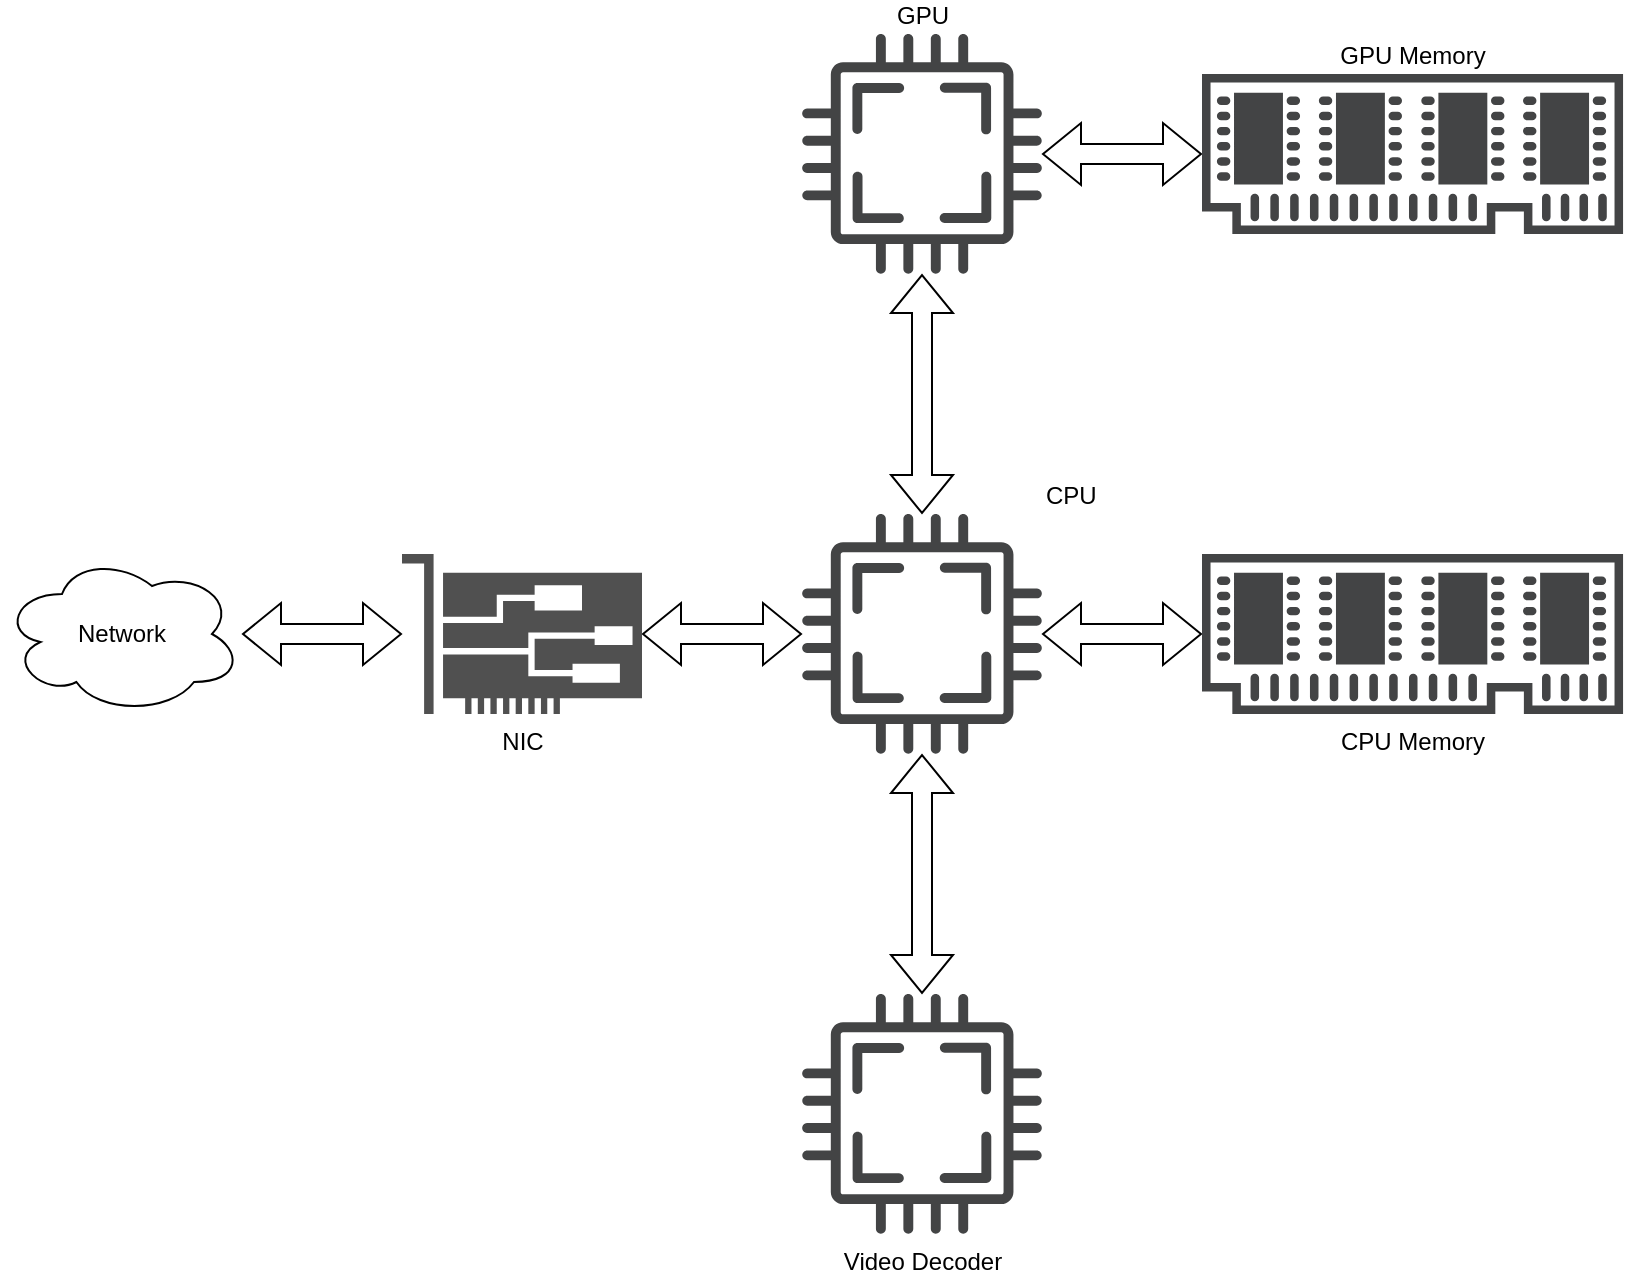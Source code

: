 <mxfile version="14.6.13" type="device"><diagram id="agCvYrw7fRYmjXQd_hjr" name="Página-1"><mxGraphModel dx="1102" dy="1000" grid="1" gridSize="10" guides="1" tooltips="1" connect="1" arrows="1" fold="1" page="1" pageScale="1" pageWidth="1169" pageHeight="827" math="0" shadow="0"><root><mxCell id="0"/><mxCell id="1" parent="0"/><mxCell id="8US2NCqbmRTWELmJgCDE-3" style="edgeStyle=orthogonalEdgeStyle;rounded=0;orthogonalLoop=1;jettySize=auto;html=1;startArrow=classic;startFill=1;shape=flexArrow;" parent="1" source="8US2NCqbmRTWELmJgCDE-1" target="8US2NCqbmRTWELmJgCDE-2" edge="1"><mxGeometry relative="1" as="geometry"/></mxCell><mxCell id="8US2NCqbmRTWELmJgCDE-6" style="edgeStyle=orthogonalEdgeStyle;shape=flexArrow;rounded=0;orthogonalLoop=1;jettySize=auto;html=1;startArrow=classic;startFill=1;" parent="1" source="8US2NCqbmRTWELmJgCDE-1" target="8US2NCqbmRTWELmJgCDE-4" edge="1"><mxGeometry relative="1" as="geometry"/></mxCell><mxCell id="8US2NCqbmRTWELmJgCDE-11" style="edgeStyle=orthogonalEdgeStyle;shape=flexArrow;rounded=0;orthogonalLoop=1;jettySize=auto;html=1;startArrow=classic;startFill=1;" parent="1" source="8US2NCqbmRTWELmJgCDE-1" target="8US2NCqbmRTWELmJgCDE-9" edge="1"><mxGeometry relative="1" as="geometry"/></mxCell><mxCell id="OTlAISPVHb6MAzz4ZAL7-3" style="edgeStyle=orthogonalEdgeStyle;rounded=0;orthogonalLoop=1;jettySize=auto;html=1;startArrow=classic;startFill=1;shape=flexArrow;" edge="1" parent="1" source="8US2NCqbmRTWELmJgCDE-1" target="OTlAISPVHb6MAzz4ZAL7-2"><mxGeometry relative="1" as="geometry"/></mxCell><mxCell id="8US2NCqbmRTWELmJgCDE-1" value="CPU" style="pointerEvents=1;shadow=0;dashed=0;html=1;strokeColor=none;fillColor=#434445;aspect=fixed;labelPosition=right;verticalLabelPosition=top;verticalAlign=bottom;align=left;outlineConnect=0;shape=mxgraph.vvd.cpu;" parent="1" vertex="1"><mxGeometry x="440" y="320" width="120" height="120" as="geometry"/></mxCell><mxCell id="8US2NCqbmRTWELmJgCDE-2" value="CPU Memory" style="pointerEvents=1;shadow=0;dashed=0;html=1;strokeColor=none;fillColor=#434445;aspect=fixed;labelPosition=center;verticalLabelPosition=bottom;verticalAlign=top;align=center;outlineConnect=0;shape=mxgraph.vvd.memory;" parent="1" vertex="1"><mxGeometry x="640" y="340" width="210.53" height="80" as="geometry"/></mxCell><mxCell id="8US2NCqbmRTWELmJgCDE-8" style="edgeStyle=orthogonalEdgeStyle;shape=flexArrow;rounded=0;orthogonalLoop=1;jettySize=auto;html=1;startArrow=classic;startFill=1;" parent="1" source="8US2NCqbmRTWELmJgCDE-4" target="8US2NCqbmRTWELmJgCDE-10" edge="1"><mxGeometry relative="1" as="geometry"><mxPoint x="640" y="140" as="targetPoint"/></mxGeometry></mxCell><mxCell id="8US2NCqbmRTWELmJgCDE-4" value="GPU" style="pointerEvents=1;shadow=0;dashed=0;html=1;strokeColor=none;fillColor=#434445;aspect=fixed;labelPosition=center;verticalLabelPosition=top;verticalAlign=bottom;align=center;outlineConnect=0;shape=mxgraph.vvd.cpu;" parent="1" vertex="1"><mxGeometry x="440" y="80" width="120" height="120" as="geometry"/></mxCell><mxCell id="8US2NCqbmRTWELmJgCDE-13" style="edgeStyle=orthogonalEdgeStyle;shape=flexArrow;rounded=0;orthogonalLoop=1;jettySize=auto;html=1;startArrow=classic;startFill=1;" parent="1" source="8US2NCqbmRTWELmJgCDE-9" target="8US2NCqbmRTWELmJgCDE-12" edge="1"><mxGeometry relative="1" as="geometry"/></mxCell><mxCell id="8US2NCqbmRTWELmJgCDE-9" value="NIC" style="pointerEvents=1;shadow=0;dashed=0;html=1;strokeColor=none;fillColor=#505050;labelPosition=center;verticalLabelPosition=bottom;verticalAlign=top;outlineConnect=0;align=center;shape=mxgraph.office.devices.nic;" parent="1" vertex="1"><mxGeometry x="240" y="340" width="120" height="80" as="geometry"/></mxCell><mxCell id="8US2NCqbmRTWELmJgCDE-10" value="GPU Memory" style="pointerEvents=1;shadow=0;dashed=0;html=1;strokeColor=none;fillColor=#434445;aspect=fixed;labelPosition=center;verticalLabelPosition=top;verticalAlign=bottom;align=center;outlineConnect=0;shape=mxgraph.vvd.memory;" parent="1" vertex="1"><mxGeometry x="640" y="100" width="210.53" height="80" as="geometry"/></mxCell><mxCell id="8US2NCqbmRTWELmJgCDE-12" value="Network" style="ellipse;shape=cloud;whiteSpace=wrap;html=1;" parent="1" vertex="1"><mxGeometry x="40" y="340" width="120" height="80" as="geometry"/></mxCell><mxCell id="OTlAISPVHb6MAzz4ZAL7-2" value="Video Decoder" style="pointerEvents=1;shadow=0;dashed=0;html=1;strokeColor=none;fillColor=#434445;aspect=fixed;labelPosition=center;verticalLabelPosition=bottom;verticalAlign=top;align=center;outlineConnect=0;shape=mxgraph.vvd.cpu;" vertex="1" parent="1"><mxGeometry x="440" y="560" width="120" height="120" as="geometry"/></mxCell></root></mxGraphModel></diagram></mxfile>